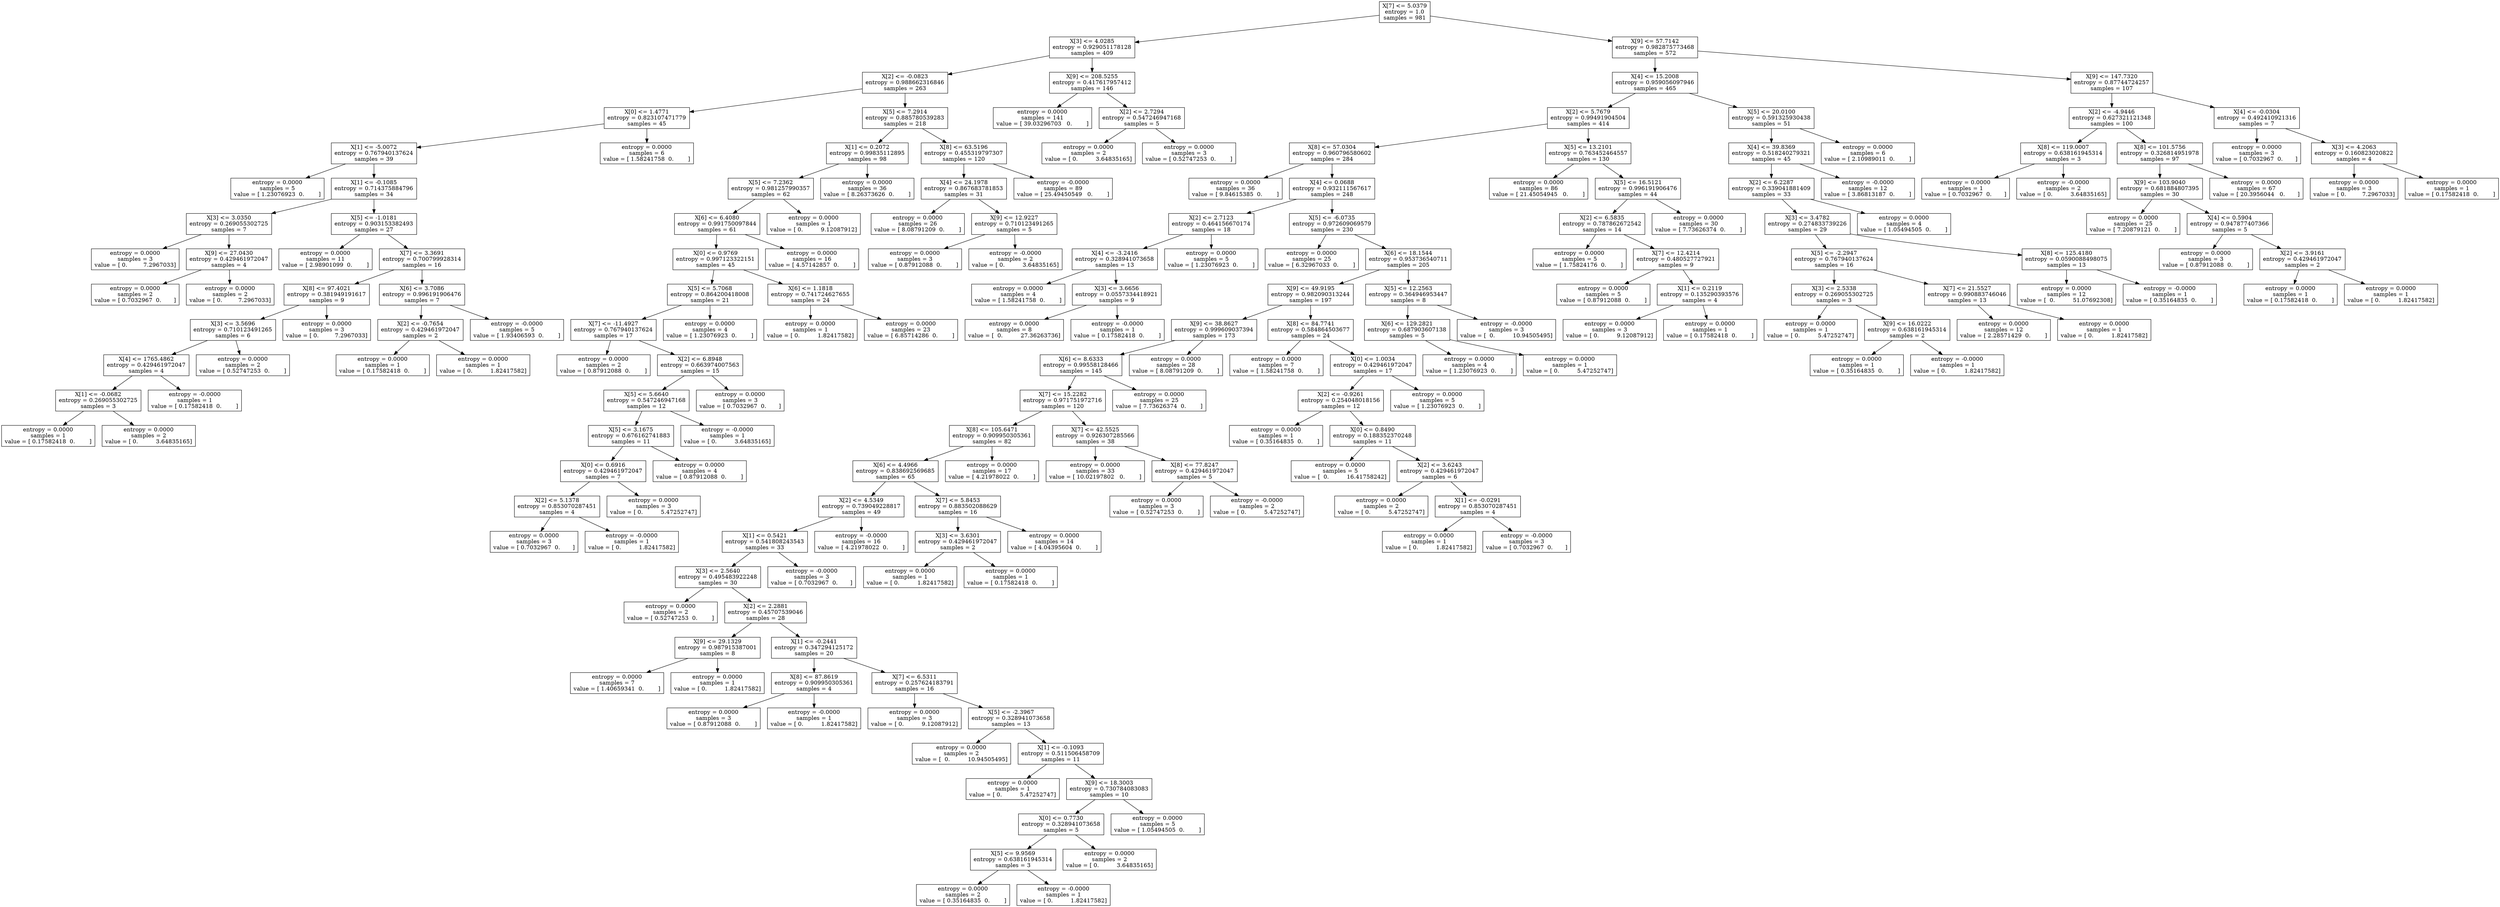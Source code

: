 digraph Tree {
0 [label="X[7] <= 5.0379\nentropy = 1.0\nsamples = 981", shape="box"] ;
1 [label="X[3] <= 4.0285\nentropy = 0.929051178128\nsamples = 409", shape="box"] ;
0 -> 1 ;
2 [label="X[2] <= -0.0823\nentropy = 0.988662316846\nsamples = 263", shape="box"] ;
1 -> 2 ;
3 [label="X[0] <= 1.4771\nentropy = 0.823107471779\nsamples = 45", shape="box"] ;
2 -> 3 ;
4 [label="X[1] <= -5.0072\nentropy = 0.767940137624\nsamples = 39", shape="box"] ;
3 -> 4 ;
5 [label="entropy = 0.0000\nsamples = 5\nvalue = [ 1.23076923  0.        ]", shape="box"] ;
4 -> 5 ;
6 [label="X[1] <= -0.1085\nentropy = 0.714375884796\nsamples = 34", shape="box"] ;
4 -> 6 ;
7 [label="X[3] <= 3.0350\nentropy = 0.269055302725\nsamples = 7", shape="box"] ;
6 -> 7 ;
8 [label="entropy = 0.0000\nsamples = 3\nvalue = [ 0.         7.2967033]", shape="box"] ;
7 -> 8 ;
9 [label="X[9] <= 27.0430\nentropy = 0.429461972047\nsamples = 4", shape="box"] ;
7 -> 9 ;
10 [label="entropy = 0.0000\nsamples = 2\nvalue = [ 0.7032967  0.       ]", shape="box"] ;
9 -> 10 ;
11 [label="entropy = 0.0000\nsamples = 2\nvalue = [ 0.         7.2967033]", shape="box"] ;
9 -> 11 ;
12 [label="X[5] <= -1.0181\nentropy = 0.903153382493\nsamples = 27", shape="box"] ;
6 -> 12 ;
13 [label="entropy = 0.0000\nsamples = 11\nvalue = [ 2.98901099  0.        ]", shape="box"] ;
12 -> 13 ;
14 [label="X[7] <= 3.3691\nentropy = 0.700799928314\nsamples = 16", shape="box"] ;
12 -> 14 ;
15 [label="X[8] <= 97.4021\nentropy = 0.381949191617\nsamples = 9", shape="box"] ;
14 -> 15 ;
16 [label="X[3] <= 3.5696\nentropy = 0.710123491265\nsamples = 6", shape="box"] ;
15 -> 16 ;
17 [label="X[4] <= 1765.4862\nentropy = 0.429461972047\nsamples = 4", shape="box"] ;
16 -> 17 ;
18 [label="X[1] <= -0.0682\nentropy = 0.269055302725\nsamples = 3", shape="box"] ;
17 -> 18 ;
19 [label="entropy = 0.0000\nsamples = 1\nvalue = [ 0.17582418  0.        ]", shape="box"] ;
18 -> 19 ;
20 [label="entropy = 0.0000\nsamples = 2\nvalue = [ 0.          3.64835165]", shape="box"] ;
18 -> 20 ;
21 [label="entropy = -0.0000\nsamples = 1\nvalue = [ 0.17582418  0.        ]", shape="box"] ;
17 -> 21 ;
22 [label="entropy = 0.0000\nsamples = 2\nvalue = [ 0.52747253  0.        ]", shape="box"] ;
16 -> 22 ;
23 [label="entropy = 0.0000\nsamples = 3\nvalue = [ 0.         7.2967033]", shape="box"] ;
15 -> 23 ;
24 [label="X[6] <= 3.7086\nentropy = 0.996191906476\nsamples = 7", shape="box"] ;
14 -> 24 ;
25 [label="X[2] <= -0.7654\nentropy = 0.429461972047\nsamples = 2", shape="box"] ;
24 -> 25 ;
26 [label="entropy = 0.0000\nsamples = 1\nvalue = [ 0.17582418  0.        ]", shape="box"] ;
25 -> 26 ;
27 [label="entropy = 0.0000\nsamples = 1\nvalue = [ 0.          1.82417582]", shape="box"] ;
25 -> 27 ;
28 [label="entropy = -0.0000\nsamples = 5\nvalue = [ 1.93406593  0.        ]", shape="box"] ;
24 -> 28 ;
29 [label="entropy = 0.0000\nsamples = 6\nvalue = [ 1.58241758  0.        ]", shape="box"] ;
3 -> 29 ;
30 [label="X[5] <= 7.2914\nentropy = 0.885780539283\nsamples = 218", shape="box"] ;
2 -> 30 ;
31 [label="X[1] <= 0.2072\nentropy = 0.99835112895\nsamples = 98", shape="box"] ;
30 -> 31 ;
32 [label="X[5] <= 7.2362\nentropy = 0.981257990357\nsamples = 62", shape="box"] ;
31 -> 32 ;
33 [label="X[6] <= 6.4080\nentropy = 0.991750097844\nsamples = 61", shape="box"] ;
32 -> 33 ;
34 [label="X[0] <= 0.9769\nentropy = 0.997123322151\nsamples = 45", shape="box"] ;
33 -> 34 ;
35 [label="X[5] <= 5.7068\nentropy = 0.864200418008\nsamples = 21", shape="box"] ;
34 -> 35 ;
36 [label="X[7] <= -11.4927\nentropy = 0.767940137624\nsamples = 17", shape="box"] ;
35 -> 36 ;
37 [label="entropy = 0.0000\nsamples = 2\nvalue = [ 0.87912088  0.        ]", shape="box"] ;
36 -> 37 ;
38 [label="X[2] <= 6.8948\nentropy = 0.663974007563\nsamples = 15", shape="box"] ;
36 -> 38 ;
39 [label="X[5] <= 5.6640\nentropy = 0.547246947168\nsamples = 12", shape="box"] ;
38 -> 39 ;
40 [label="X[5] <= 3.1675\nentropy = 0.676162741883\nsamples = 11", shape="box"] ;
39 -> 40 ;
41 [label="X[0] <= 0.6916\nentropy = 0.429461972047\nsamples = 7", shape="box"] ;
40 -> 41 ;
42 [label="X[2] <= 5.1378\nentropy = 0.853070287451\nsamples = 4", shape="box"] ;
41 -> 42 ;
43 [label="entropy = 0.0000\nsamples = 3\nvalue = [ 0.7032967  0.       ]", shape="box"] ;
42 -> 43 ;
44 [label="entropy = -0.0000\nsamples = 1\nvalue = [ 0.          1.82417582]", shape="box"] ;
42 -> 44 ;
45 [label="entropy = 0.0000\nsamples = 3\nvalue = [ 0.          5.47252747]", shape="box"] ;
41 -> 45 ;
46 [label="entropy = 0.0000\nsamples = 4\nvalue = [ 0.87912088  0.        ]", shape="box"] ;
40 -> 46 ;
47 [label="entropy = -0.0000\nsamples = 1\nvalue = [ 0.          3.64835165]", shape="box"] ;
39 -> 47 ;
48 [label="entropy = 0.0000\nsamples = 3\nvalue = [ 0.7032967  0.       ]", shape="box"] ;
38 -> 48 ;
49 [label="entropy = 0.0000\nsamples = 4\nvalue = [ 1.23076923  0.        ]", shape="box"] ;
35 -> 49 ;
50 [label="X[6] <= 1.1818\nentropy = 0.741724627655\nsamples = 24", shape="box"] ;
34 -> 50 ;
51 [label="entropy = 0.0000\nsamples = 1\nvalue = [ 0.          1.82417582]", shape="box"] ;
50 -> 51 ;
52 [label="entropy = 0.0000\nsamples = 23\nvalue = [ 6.85714286  0.        ]", shape="box"] ;
50 -> 52 ;
53 [label="entropy = 0.0000\nsamples = 16\nvalue = [ 4.57142857  0.        ]", shape="box"] ;
33 -> 53 ;
54 [label="entropy = 0.0000\nsamples = 1\nvalue = [ 0.          9.12087912]", shape="box"] ;
32 -> 54 ;
55 [label="entropy = 0.0000\nsamples = 36\nvalue = [ 8.26373626  0.        ]", shape="box"] ;
31 -> 55 ;
56 [label="X[8] <= 63.5196\nentropy = 0.455319797307\nsamples = 120", shape="box"] ;
30 -> 56 ;
57 [label="X[4] <= 24.1978\nentropy = 0.867683781853\nsamples = 31", shape="box"] ;
56 -> 57 ;
58 [label="entropy = 0.0000\nsamples = 26\nvalue = [ 8.08791209  0.        ]", shape="box"] ;
57 -> 58 ;
59 [label="X[9] <= 12.9227\nentropy = 0.710123491265\nsamples = 5", shape="box"] ;
57 -> 59 ;
60 [label="entropy = 0.0000\nsamples = 3\nvalue = [ 0.87912088  0.        ]", shape="box"] ;
59 -> 60 ;
61 [label="entropy = -0.0000\nsamples = 2\nvalue = [ 0.          3.64835165]", shape="box"] ;
59 -> 61 ;
62 [label="entropy = -0.0000\nsamples = 89\nvalue = [ 25.49450549   0.        ]", shape="box"] ;
56 -> 62 ;
63 [label="X[9] <= 208.5255\nentropy = 0.417617957412\nsamples = 146", shape="box"] ;
1 -> 63 ;
64 [label="entropy = 0.0000\nsamples = 141\nvalue = [ 39.03296703   0.        ]", shape="box"] ;
63 -> 64 ;
65 [label="X[2] <= 2.7294\nentropy = 0.547246947168\nsamples = 5", shape="box"] ;
63 -> 65 ;
66 [label="entropy = 0.0000\nsamples = 2\nvalue = [ 0.          3.64835165]", shape="box"] ;
65 -> 66 ;
67 [label="entropy = 0.0000\nsamples = 3\nvalue = [ 0.52747253  0.        ]", shape="box"] ;
65 -> 67 ;
68 [label="X[9] <= 57.7142\nentropy = 0.982875773468\nsamples = 572", shape="box"] ;
0 -> 68 ;
69 [label="X[4] <= 15.2008\nentropy = 0.959056097946\nsamples = 465", shape="box"] ;
68 -> 69 ;
70 [label="X[2] <= 5.7679\nentropy = 0.99491904504\nsamples = 414", shape="box"] ;
69 -> 70 ;
71 [label="X[8] <= 57.0304\nentropy = 0.960796580602\nsamples = 284", shape="box"] ;
70 -> 71 ;
72 [label="entropy = 0.0000\nsamples = 36\nvalue = [ 9.84615385  0.        ]", shape="box"] ;
71 -> 72 ;
73 [label="X[4] <= 0.0688\nentropy = 0.932111567617\nsamples = 248", shape="box"] ;
71 -> 73 ;
74 [label="X[2] <= 2.7123\nentropy = 0.464156670174\nsamples = 18", shape="box"] ;
73 -> 74 ;
75 [label="X[4] <= -3.2416\nentropy = 0.328941073658\nsamples = 13", shape="box"] ;
74 -> 75 ;
76 [label="entropy = 0.0000\nsamples = 4\nvalue = [ 1.58241758  0.        ]", shape="box"] ;
75 -> 76 ;
77 [label="X[3] <= 3.6656\nentropy = 0.0557334418921\nsamples = 9", shape="box"] ;
75 -> 77 ;
78 [label="entropy = 0.0000\nsamples = 8\nvalue = [  0.          27.36263736]", shape="box"] ;
77 -> 78 ;
79 [label="entropy = -0.0000\nsamples = 1\nvalue = [ 0.17582418  0.        ]", shape="box"] ;
77 -> 79 ;
80 [label="entropy = 0.0000\nsamples = 5\nvalue = [ 1.23076923  0.        ]", shape="box"] ;
74 -> 80 ;
81 [label="X[5] <= -6.0735\nentropy = 0.972609069579\nsamples = 230", shape="box"] ;
73 -> 81 ;
82 [label="entropy = 0.0000\nsamples = 25\nvalue = [ 6.32967033  0.        ]", shape="box"] ;
81 -> 82 ;
83 [label="X[6] <= 18.1544\nentropy = 0.953736540711\nsamples = 205", shape="box"] ;
81 -> 83 ;
84 [label="X[9] <= 49.9195\nentropy = 0.982090313244\nsamples = 197", shape="box"] ;
83 -> 84 ;
85 [label="X[9] <= 38.8627\nentropy = 0.999609037394\nsamples = 173", shape="box"] ;
84 -> 85 ;
86 [label="X[6] <= 8.6333\nentropy = 0.99558128466\nsamples = 145", shape="box"] ;
85 -> 86 ;
87 [label="X[7] <= 15.2282\nentropy = 0.971751972716\nsamples = 120", shape="box"] ;
86 -> 87 ;
88 [label="X[8] <= 105.6471\nentropy = 0.909950305361\nsamples = 82", shape="box"] ;
87 -> 88 ;
89 [label="X[6] <= 4.4966\nentropy = 0.838692569685\nsamples = 65", shape="box"] ;
88 -> 89 ;
90 [label="X[2] <= 4.5349\nentropy = 0.739049228817\nsamples = 49", shape="box"] ;
89 -> 90 ;
91 [label="X[1] <= 0.5421\nentropy = 0.541808243543\nsamples = 33", shape="box"] ;
90 -> 91 ;
92 [label="X[3] <= 2.5640\nentropy = 0.495483922248\nsamples = 30", shape="box"] ;
91 -> 92 ;
93 [label="entropy = 0.0000\nsamples = 2\nvalue = [ 0.52747253  0.        ]", shape="box"] ;
92 -> 93 ;
94 [label="X[2] <= 2.2881\nentropy = 0.45707539046\nsamples = 28", shape="box"] ;
92 -> 94 ;
95 [label="X[9] <= 29.1329\nentropy = 0.987915387001\nsamples = 8", shape="box"] ;
94 -> 95 ;
96 [label="entropy = 0.0000\nsamples = 7\nvalue = [ 1.40659341  0.        ]", shape="box"] ;
95 -> 96 ;
97 [label="entropy = 0.0000\nsamples = 1\nvalue = [ 0.          1.82417582]", shape="box"] ;
95 -> 97 ;
98 [label="X[1] <= -0.2441\nentropy = 0.347294125172\nsamples = 20", shape="box"] ;
94 -> 98 ;
99 [label="X[8] <= 87.8619\nentropy = 0.909950305361\nsamples = 4", shape="box"] ;
98 -> 99 ;
100 [label="entropy = 0.0000\nsamples = 3\nvalue = [ 0.87912088  0.        ]", shape="box"] ;
99 -> 100 ;
101 [label="entropy = -0.0000\nsamples = 1\nvalue = [ 0.          1.82417582]", shape="box"] ;
99 -> 101 ;
102 [label="X[7] <= 6.5311\nentropy = 0.257624183791\nsamples = 16", shape="box"] ;
98 -> 102 ;
103 [label="entropy = 0.0000\nsamples = 3\nvalue = [ 0.          9.12087912]", shape="box"] ;
102 -> 103 ;
104 [label="X[5] <= -2.3967\nentropy = 0.328941073658\nsamples = 13", shape="box"] ;
102 -> 104 ;
105 [label="entropy = 0.0000\nsamples = 2\nvalue = [  0.          10.94505495]", shape="box"] ;
104 -> 105 ;
106 [label="X[1] <= -0.1093\nentropy = 0.511506458709\nsamples = 11", shape="box"] ;
104 -> 106 ;
107 [label="entropy = 0.0000\nsamples = 1\nvalue = [ 0.          5.47252747]", shape="box"] ;
106 -> 107 ;
108 [label="X[9] <= 18.3003\nentropy = 0.730784083083\nsamples = 10", shape="box"] ;
106 -> 108 ;
109 [label="X[0] <= 0.7730\nentropy = 0.328941073658\nsamples = 5", shape="box"] ;
108 -> 109 ;
110 [label="X[5] <= 9.9569\nentropy = 0.638161945314\nsamples = 3", shape="box"] ;
109 -> 110 ;
111 [label="entropy = 0.0000\nsamples = 2\nvalue = [ 0.35164835  0.        ]", shape="box"] ;
110 -> 111 ;
112 [label="entropy = -0.0000\nsamples = 1\nvalue = [ 0.          1.82417582]", shape="box"] ;
110 -> 112 ;
113 [label="entropy = 0.0000\nsamples = 2\nvalue = [ 0.          3.64835165]", shape="box"] ;
109 -> 113 ;
114 [label="entropy = 0.0000\nsamples = 5\nvalue = [ 1.05494505  0.        ]", shape="box"] ;
108 -> 114 ;
115 [label="entropy = -0.0000\nsamples = 3\nvalue = [ 0.7032967  0.       ]", shape="box"] ;
91 -> 115 ;
116 [label="entropy = -0.0000\nsamples = 16\nvalue = [ 4.21978022  0.        ]", shape="box"] ;
90 -> 116 ;
117 [label="X[7] <= 5.8453\nentropy = 0.883502088629\nsamples = 16", shape="box"] ;
89 -> 117 ;
118 [label="X[3] <= 3.6301\nentropy = 0.429461972047\nsamples = 2", shape="box"] ;
117 -> 118 ;
119 [label="entropy = 0.0000\nsamples = 1\nvalue = [ 0.          1.82417582]", shape="box"] ;
118 -> 119 ;
120 [label="entropy = 0.0000\nsamples = 1\nvalue = [ 0.17582418  0.        ]", shape="box"] ;
118 -> 120 ;
121 [label="entropy = 0.0000\nsamples = 14\nvalue = [ 4.04395604  0.        ]", shape="box"] ;
117 -> 121 ;
122 [label="entropy = 0.0000\nsamples = 17\nvalue = [ 4.21978022  0.        ]", shape="box"] ;
88 -> 122 ;
123 [label="X[7] <= 42.5525\nentropy = 0.926307285566\nsamples = 38", shape="box"] ;
87 -> 123 ;
124 [label="entropy = 0.0000\nsamples = 33\nvalue = [ 10.02197802   0.        ]", shape="box"] ;
123 -> 124 ;
125 [label="X[8] <= 77.8247\nentropy = 0.429461972047\nsamples = 5", shape="box"] ;
123 -> 125 ;
126 [label="entropy = 0.0000\nsamples = 3\nvalue = [ 0.52747253  0.        ]", shape="box"] ;
125 -> 126 ;
127 [label="entropy = -0.0000\nsamples = 2\nvalue = [ 0.          5.47252747]", shape="box"] ;
125 -> 127 ;
128 [label="entropy = 0.0000\nsamples = 25\nvalue = [ 7.73626374  0.        ]", shape="box"] ;
86 -> 128 ;
129 [label="entropy = 0.0000\nsamples = 28\nvalue = [ 8.08791209  0.        ]", shape="box"] ;
85 -> 129 ;
130 [label="X[8] <= 84.7741\nentropy = 0.584864503677\nsamples = 24", shape="box"] ;
84 -> 130 ;
131 [label="entropy = 0.0000\nsamples = 7\nvalue = [ 1.58241758  0.        ]", shape="box"] ;
130 -> 131 ;
132 [label="X[0] <= 1.0034\nentropy = 0.429461972047\nsamples = 17", shape="box"] ;
130 -> 132 ;
133 [label="X[2] <= -0.9261\nentropy = 0.254048018156\nsamples = 12", shape="box"] ;
132 -> 133 ;
134 [label="entropy = 0.0000\nsamples = 1\nvalue = [ 0.35164835  0.        ]", shape="box"] ;
133 -> 134 ;
135 [label="X[0] <= 0.8490\nentropy = 0.188352370248\nsamples = 11", shape="box"] ;
133 -> 135 ;
136 [label="entropy = 0.0000\nsamples = 5\nvalue = [  0.          16.41758242]", shape="box"] ;
135 -> 136 ;
137 [label="X[2] <= 3.6243\nentropy = 0.429461972047\nsamples = 6", shape="box"] ;
135 -> 137 ;
138 [label="entropy = 0.0000\nsamples = 2\nvalue = [ 0.          5.47252747]", shape="box"] ;
137 -> 138 ;
139 [label="X[1] <= -0.0291\nentropy = 0.853070287451\nsamples = 4", shape="box"] ;
137 -> 139 ;
140 [label="entropy = 0.0000\nsamples = 1\nvalue = [ 0.          1.82417582]", shape="box"] ;
139 -> 140 ;
141 [label="entropy = -0.0000\nsamples = 3\nvalue = [ 0.7032967  0.       ]", shape="box"] ;
139 -> 141 ;
142 [label="entropy = 0.0000\nsamples = 5\nvalue = [ 1.23076923  0.        ]", shape="box"] ;
132 -> 142 ;
143 [label="X[5] <= 12.2563\nentropy = 0.364946953447\nsamples = 8", shape="box"] ;
83 -> 143 ;
144 [label="X[6] <= 129.2821\nentropy = 0.687903607138\nsamples = 5", shape="box"] ;
143 -> 144 ;
145 [label="entropy = 0.0000\nsamples = 4\nvalue = [ 1.23076923  0.        ]", shape="box"] ;
144 -> 145 ;
146 [label="entropy = 0.0000\nsamples = 1\nvalue = [ 0.          5.47252747]", shape="box"] ;
144 -> 146 ;
147 [label="entropy = -0.0000\nsamples = 3\nvalue = [  0.          10.94505495]", shape="box"] ;
143 -> 147 ;
148 [label="X[5] <= 13.2101\nentropy = 0.763452464557\nsamples = 130", shape="box"] ;
70 -> 148 ;
149 [label="entropy = 0.0000\nsamples = 86\nvalue = [ 21.45054945   0.        ]", shape="box"] ;
148 -> 149 ;
150 [label="X[5] <= 16.5121\nentropy = 0.996191906476\nsamples = 44", shape="box"] ;
148 -> 150 ;
151 [label="X[2] <= 6.5835\nentropy = 0.787862672542\nsamples = 14", shape="box"] ;
150 -> 151 ;
152 [label="entropy = 0.0000\nsamples = 5\nvalue = [ 1.75824176  0.        ]", shape="box"] ;
151 -> 152 ;
153 [label="X[7] <= 12.4214\nentropy = 0.480527727921\nsamples = 9", shape="box"] ;
151 -> 153 ;
154 [label="entropy = 0.0000\nsamples = 5\nvalue = [ 0.87912088  0.        ]", shape="box"] ;
153 -> 154 ;
155 [label="X[1] <= 0.2119\nentropy = 0.135290393576\nsamples = 4", shape="box"] ;
153 -> 155 ;
156 [label="entropy = 0.0000\nsamples = 3\nvalue = [ 0.          9.12087912]", shape="box"] ;
155 -> 156 ;
157 [label="entropy = 0.0000\nsamples = 1\nvalue = [ 0.17582418  0.        ]", shape="box"] ;
155 -> 157 ;
158 [label="entropy = 0.0000\nsamples = 30\nvalue = [ 7.73626374  0.        ]", shape="box"] ;
150 -> 158 ;
159 [label="X[5] <= 20.0100\nentropy = 0.591325930438\nsamples = 51", shape="box"] ;
69 -> 159 ;
160 [label="X[4] <= 39.8369\nentropy = 0.518240279321\nsamples = 45", shape="box"] ;
159 -> 160 ;
161 [label="X[2] <= 6.2287\nentropy = 0.339041881409\nsamples = 33", shape="box"] ;
160 -> 161 ;
162 [label="X[3] <= 3.4782\nentropy = 0.274833739226\nsamples = 29", shape="box"] ;
161 -> 162 ;
163 [label="X[5] <= -2.2947\nentropy = 0.767940137624\nsamples = 16", shape="box"] ;
162 -> 163 ;
164 [label="X[3] <= 2.5338\nentropy = 0.269055302725\nsamples = 3", shape="box"] ;
163 -> 164 ;
165 [label="entropy = 0.0000\nsamples = 1\nvalue = [ 0.          5.47252747]", shape="box"] ;
164 -> 165 ;
166 [label="X[9] <= 16.0222\nentropy = 0.638161945314\nsamples = 2", shape="box"] ;
164 -> 166 ;
167 [label="entropy = 0.0000\nsamples = 1\nvalue = [ 0.35164835  0.        ]", shape="box"] ;
166 -> 167 ;
168 [label="entropy = -0.0000\nsamples = 1\nvalue = [ 0.          1.82417582]", shape="box"] ;
166 -> 168 ;
169 [label="X[7] <= 21.5527\nentropy = 0.990883746046\nsamples = 13", shape="box"] ;
163 -> 169 ;
170 [label="entropy = 0.0000\nsamples = 12\nvalue = [ 2.28571429  0.        ]", shape="box"] ;
169 -> 170 ;
171 [label="entropy = 0.0000\nsamples = 1\nvalue = [ 0.          1.82417582]", shape="box"] ;
169 -> 171 ;
172 [label="X[8] <= 125.4180\nentropy = 0.0590088498075\nsamples = 13", shape="box"] ;
162 -> 172 ;
173 [label="entropy = 0.0000\nsamples = 12\nvalue = [  0.          51.07692308]", shape="box"] ;
172 -> 173 ;
174 [label="entropy = -0.0000\nsamples = 1\nvalue = [ 0.35164835  0.        ]", shape="box"] ;
172 -> 174 ;
175 [label="entropy = 0.0000\nsamples = 4\nvalue = [ 1.05494505  0.        ]", shape="box"] ;
161 -> 175 ;
176 [label="entropy = -0.0000\nsamples = 12\nvalue = [ 3.86813187  0.        ]", shape="box"] ;
160 -> 176 ;
177 [label="entropy = 0.0000\nsamples = 6\nvalue = [ 2.10989011  0.        ]", shape="box"] ;
159 -> 177 ;
178 [label="X[9] <= 147.7320\nentropy = 0.87744724257\nsamples = 107", shape="box"] ;
68 -> 178 ;
179 [label="X[2] <= -4.9446\nentropy = 0.627321121348\nsamples = 100", shape="box"] ;
178 -> 179 ;
180 [label="X[8] <= 119.0007\nentropy = 0.638161945314\nsamples = 3", shape="box"] ;
179 -> 180 ;
181 [label="entropy = 0.0000\nsamples = 1\nvalue = [ 0.7032967  0.       ]", shape="box"] ;
180 -> 181 ;
182 [label="entropy = -0.0000\nsamples = 2\nvalue = [ 0.          3.64835165]", shape="box"] ;
180 -> 182 ;
183 [label="X[8] <= 101.5756\nentropy = 0.326814951978\nsamples = 97", shape="box"] ;
179 -> 183 ;
184 [label="X[9] <= 103.9040\nentropy = 0.681884807395\nsamples = 30", shape="box"] ;
183 -> 184 ;
185 [label="entropy = 0.0000\nsamples = 25\nvalue = [ 7.20879121  0.        ]", shape="box"] ;
184 -> 185 ;
186 [label="X[4] <= 0.5904\nentropy = 0.947877407366\nsamples = 5", shape="box"] ;
184 -> 186 ;
187 [label="entropy = 0.0000\nsamples = 3\nvalue = [ 0.87912088  0.        ]", shape="box"] ;
186 -> 187 ;
188 [label="X[2] <= 3.9161\nentropy = 0.429461972047\nsamples = 2", shape="box"] ;
186 -> 188 ;
189 [label="entropy = 0.0000\nsamples = 1\nvalue = [ 0.17582418  0.        ]", shape="box"] ;
188 -> 189 ;
190 [label="entropy = 0.0000\nsamples = 1\nvalue = [ 0.          1.82417582]", shape="box"] ;
188 -> 190 ;
191 [label="entropy = 0.0000\nsamples = 67\nvalue = [ 20.3956044   0.       ]", shape="box"] ;
183 -> 191 ;
192 [label="X[4] <= -0.0304\nentropy = 0.492410921316\nsamples = 7", shape="box"] ;
178 -> 192 ;
193 [label="entropy = 0.0000\nsamples = 3\nvalue = [ 0.7032967  0.       ]", shape="box"] ;
192 -> 193 ;
194 [label="X[3] <= 4.2063\nentropy = 0.160823020822\nsamples = 4", shape="box"] ;
192 -> 194 ;
195 [label="entropy = 0.0000\nsamples = 3\nvalue = [ 0.         7.2967033]", shape="box"] ;
194 -> 195 ;
196 [label="entropy = 0.0000\nsamples = 1\nvalue = [ 0.17582418  0.        ]", shape="box"] ;
194 -> 196 ;
}